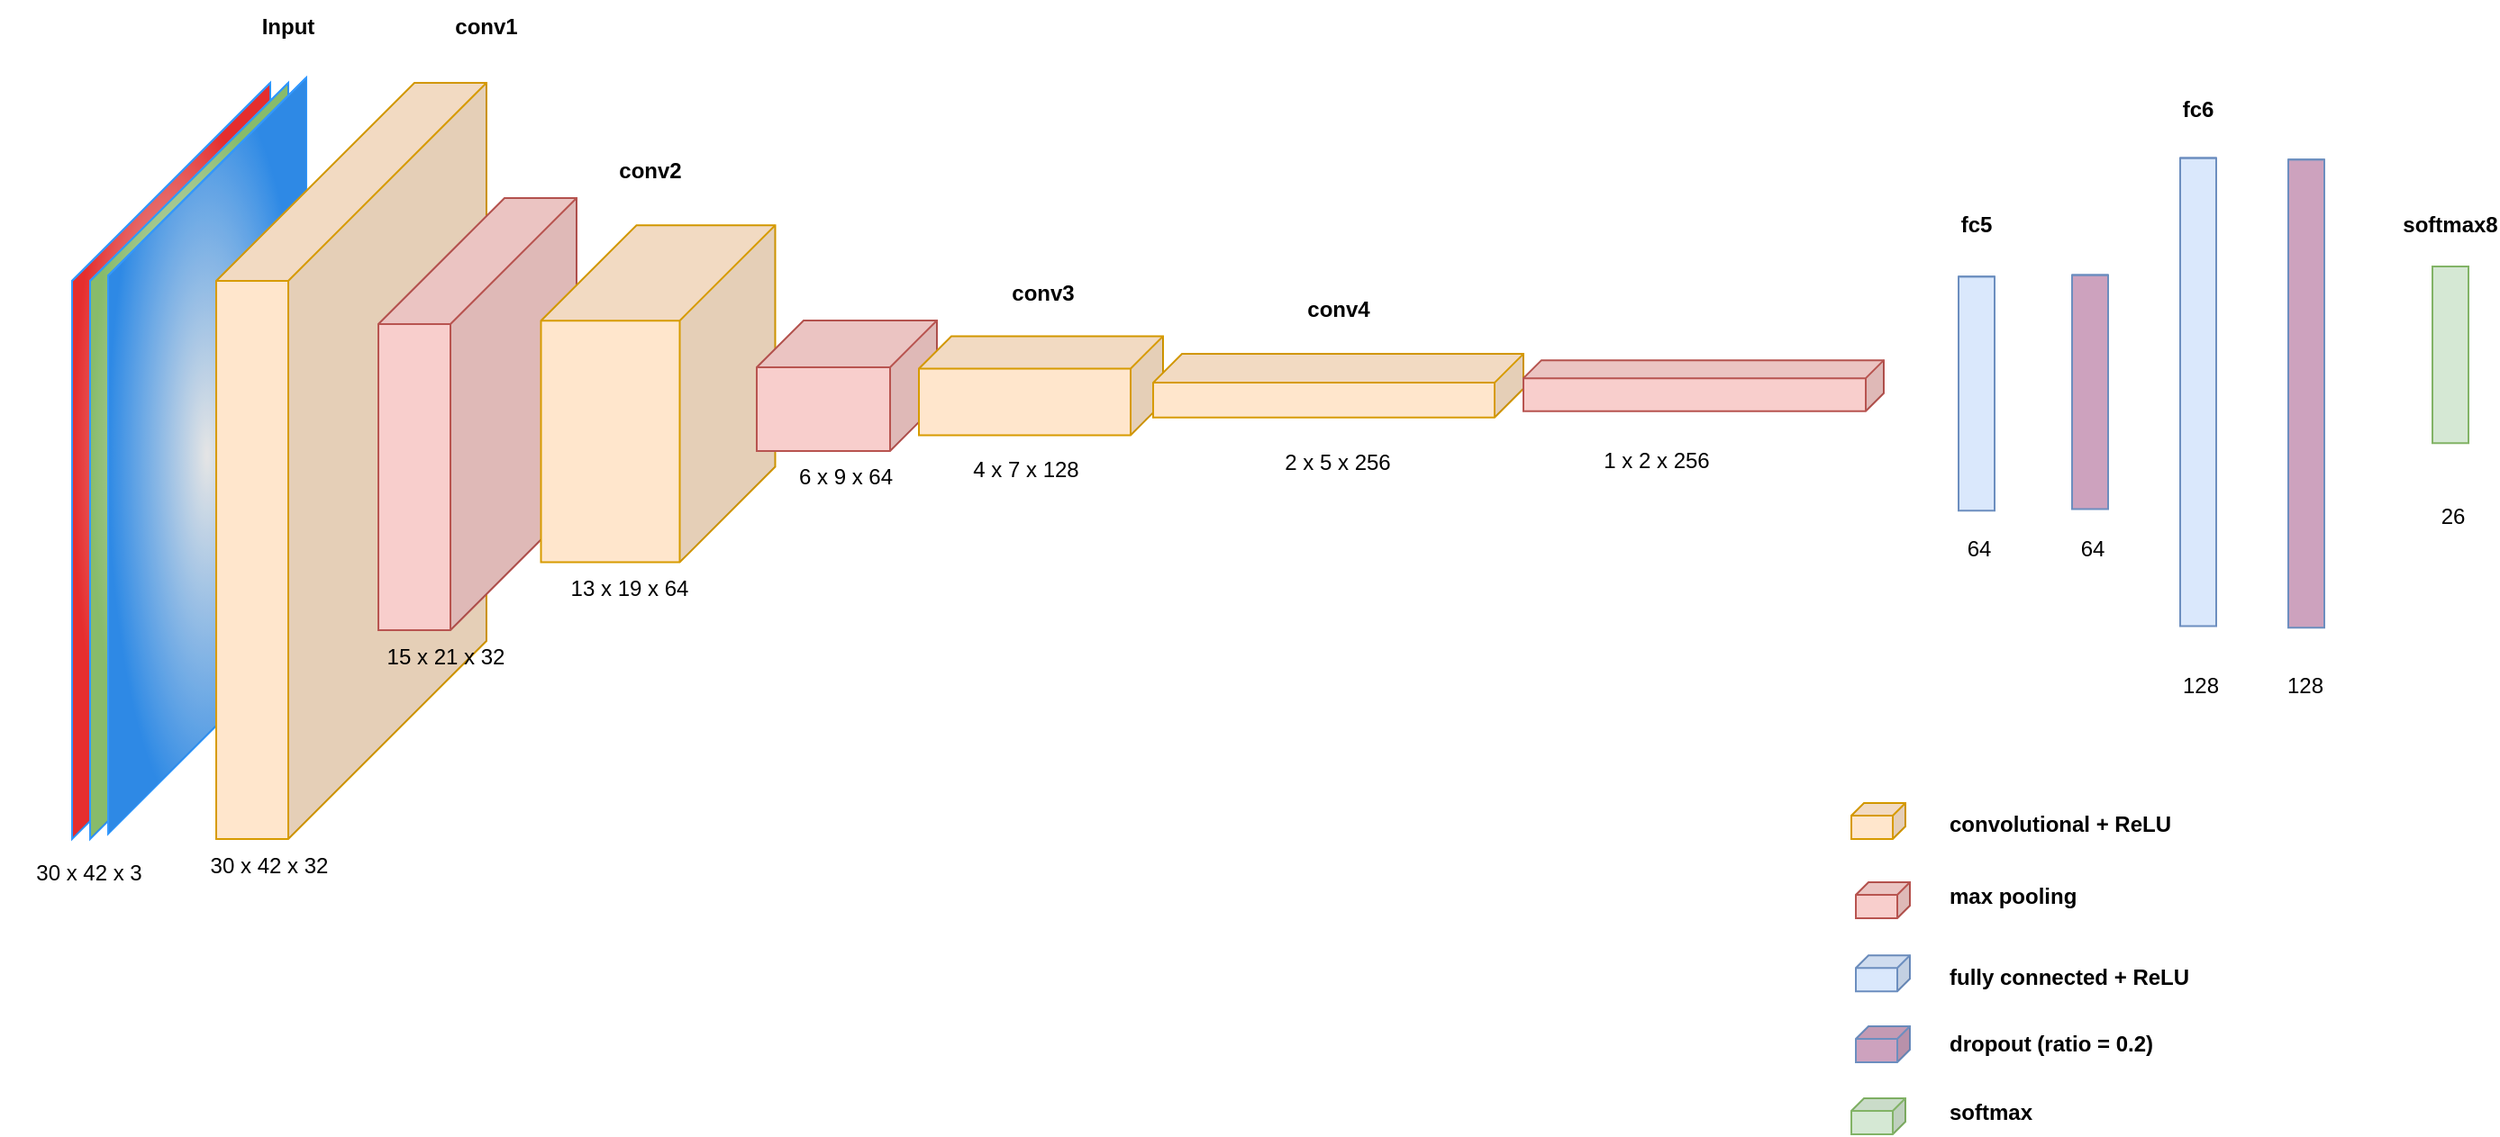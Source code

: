 <mxfile version="20.3.6" type="device"><diagram id="QJjx0-fPxzvcmYibJWj1" name="Page-1"><mxGraphModel dx="2661" dy="768" grid="1" gridSize="10" guides="1" tooltips="1" connect="1" arrows="1" fold="1" page="1" pageScale="1" pageWidth="1169" pageHeight="827" background="#ffffff" math="0" shadow="0"><root><mxCell id="0"/><mxCell id="1" parent="0"/><mxCell id="D5L0AgJ33jL9w6Att1MP-54" value="" style="shape=cube;whiteSpace=wrap;html=1;boundedLbl=1;backgroundOutline=1;darkOpacity=0.05;darkOpacity2=0.1;size=0;direction=south;flipH=1;fillColor=#dae8fc;strokeColor=#6c8ebf;" vertex="1" parent="1"><mxGeometry x="817" y="203.68" width="20" height="130" as="geometry"/></mxCell><mxCell id="D5L0AgJ33jL9w6Att1MP-55" value="" style="shape=cube;whiteSpace=wrap;html=1;boundedLbl=1;backgroundOutline=1;darkOpacity=0.05;darkOpacity2=0.1;size=7;direction=east;flipH=1;fillColor=#ffe6cc;strokeColor=#d79b00;" vertex="1" parent="1"><mxGeometry x="757.5" y="496" width="30" height="20" as="geometry"/></mxCell><mxCell id="D5L0AgJ33jL9w6Att1MP-56" value="" style="shape=cube;whiteSpace=wrap;html=1;boundedLbl=1;backgroundOutline=1;darkOpacity=0.05;darkOpacity2=0.1;size=7;direction=east;flipH=1;fillColor=#f8cecc;strokeColor=#b85450;" vertex="1" parent="1"><mxGeometry x="760" y="540" width="30" height="20" as="geometry"/></mxCell><mxCell id="D5L0AgJ33jL9w6Att1MP-57" value="" style="shape=cube;whiteSpace=wrap;html=1;boundedLbl=1;backgroundOutline=1;darkOpacity=0.05;darkOpacity2=0.1;size=7;direction=east;flipH=1;fillColor=#dae8fc;strokeColor=#6c8ebf;" vertex="1" parent="1"><mxGeometry x="760" y="580.62" width="30" height="20" as="geometry"/></mxCell><mxCell id="D5L0AgJ33jL9w6Att1MP-58" value="" style="shape=cube;whiteSpace=wrap;html=1;boundedLbl=1;backgroundOutline=1;darkOpacity=0.05;darkOpacity2=0.1;size=0;direction=east;flipH=1;fillColor=#d5e8d4;strokeColor=#82b366;" vertex="1" parent="1"><mxGeometry x="1080" y="197.97" width="20" height="98.16" as="geometry"/></mxCell><mxCell id="D5L0AgJ33jL9w6Att1MP-59" value="" style="shape=cube;whiteSpace=wrap;html=1;boundedLbl=1;backgroundOutline=1;darkOpacity=0.05;darkOpacity2=0.1;size=7;direction=east;flipH=1;fillColor=#d5e8d4;strokeColor=#82b366;" vertex="1" parent="1"><mxGeometry x="757.5" y="660" width="30" height="20" as="geometry"/></mxCell><mxCell id="D5L0AgJ33jL9w6Att1MP-60" value="&lt;b&gt;conv1&lt;/b&gt;" style="text;html=1;strokeColor=none;fillColor=none;align=center;verticalAlign=middle;whiteSpace=wrap;rounded=0;" vertex="1" parent="1"><mxGeometry x="-20" y="50" width="40" height="30" as="geometry"/></mxCell><mxCell id="D5L0AgJ33jL9w6Att1MP-61" value="&lt;b&gt;conv2&lt;/b&gt;" style="text;html=1;strokeColor=none;fillColor=none;align=center;verticalAlign=middle;whiteSpace=wrap;rounded=0;" vertex="1" parent="1"><mxGeometry x="70.5" y="130" width="40" height="30" as="geometry"/></mxCell><mxCell id="D5L0AgJ33jL9w6Att1MP-62" value="&lt;b&gt;conv3&lt;/b&gt;" style="text;html=1;strokeColor=none;fillColor=none;align=center;verticalAlign=middle;whiteSpace=wrap;rounded=0;" vertex="1" parent="1"><mxGeometry x="288.75" y="197.97" width="40" height="30" as="geometry"/></mxCell><mxCell id="D5L0AgJ33jL9w6Att1MP-63" value="&lt;b&gt;conv4&lt;/b&gt;" style="text;html=1;strokeColor=none;fillColor=none;align=center;verticalAlign=middle;whiteSpace=wrap;rounded=0;" vertex="1" parent="1"><mxGeometry x="452.75" y="206.72" width="40" height="30" as="geometry"/></mxCell><mxCell id="D5L0AgJ33jL9w6Att1MP-64" value="&lt;b&gt;fc5&lt;/b&gt;" style="text;html=1;strokeColor=none;fillColor=none;align=center;verticalAlign=middle;whiteSpace=wrap;rounded=0;" vertex="1" parent="1"><mxGeometry x="807" y="160" width="40" height="30" as="geometry"/></mxCell><mxCell id="D5L0AgJ33jL9w6Att1MP-65" value="&lt;b&gt;fc6&lt;/b&gt;" style="text;html=1;strokeColor=none;fillColor=none;align=center;verticalAlign=middle;whiteSpace=wrap;rounded=0;" vertex="1" parent="1"><mxGeometry x="930" y="96" width="40" height="30" as="geometry"/></mxCell><mxCell id="D5L0AgJ33jL9w6Att1MP-66" value="30 x 42 x 32" style="text;html=1;strokeColor=none;fillColor=none;align=center;verticalAlign=middle;whiteSpace=wrap;rounded=0;" vertex="1" parent="1"><mxGeometry x="-170" y="516" width="99" height="30" as="geometry"/></mxCell><mxCell id="D5L0AgJ33jL9w6Att1MP-67" value="13 x 19 x 64" style="text;html=1;strokeColor=none;fillColor=none;align=center;verticalAlign=middle;whiteSpace=wrap;rounded=0;" vertex="1" parent="1"><mxGeometry x="30.25" y="362.27" width="99" height="30" as="geometry"/></mxCell><mxCell id="D5L0AgJ33jL9w6Att1MP-68" value="convolutional + ReLU" style="text;html=1;strokeColor=none;fillColor=none;align=left;verticalAlign=middle;whiteSpace=wrap;rounded=0;fontStyle=1" vertex="1" parent="1"><mxGeometry x="810" y="496.12" width="138" height="23.88" as="geometry"/></mxCell><mxCell id="D5L0AgJ33jL9w6Att1MP-69" value="max pooling" style="text;html=1;strokeColor=none;fillColor=none;align=left;verticalAlign=middle;whiteSpace=wrap;rounded=0;fontStyle=1" vertex="1" parent="1"><mxGeometry x="810" y="536.12" width="138" height="23.88" as="geometry"/></mxCell><mxCell id="D5L0AgJ33jL9w6Att1MP-70" value="fully connected + ReLU" style="text;html=1;strokeColor=none;fillColor=none;align=left;verticalAlign=middle;whiteSpace=wrap;rounded=0;fontStyle=1" vertex="1" parent="1"><mxGeometry x="810" y="580.62" width="138" height="23.88" as="geometry"/></mxCell><mxCell id="D5L0AgJ33jL9w6Att1MP-71" value="softmax" style="text;html=1;strokeColor=none;fillColor=none;align=left;verticalAlign=middle;whiteSpace=wrap;rounded=0;fontStyle=1" vertex="1" parent="1"><mxGeometry x="810" y="656.12" width="138" height="23.88" as="geometry"/></mxCell><mxCell id="D5L0AgJ33jL9w6Att1MP-73" value="6 x 9 x 64" style="text;html=1;strokeColor=none;fillColor=none;align=center;verticalAlign=middle;whiteSpace=wrap;rounded=0;" vertex="1" parent="1"><mxGeometry x="150" y="300.47" width="99" height="30" as="geometry"/></mxCell><mxCell id="D5L0AgJ33jL9w6Att1MP-74" value="4 x 7 x 128" style="text;html=1;strokeColor=none;fillColor=none;align=center;verticalAlign=middle;whiteSpace=wrap;rounded=0;" vertex="1" parent="1"><mxGeometry x="250" y="296.13" width="99" height="30" as="geometry"/></mxCell><mxCell id="D5L0AgJ33jL9w6Att1MP-75" value="1 x 2 x 256" style="text;html=1;strokeColor=none;fillColor=none;align=center;verticalAlign=middle;whiteSpace=wrap;rounded=0;" vertex="1" parent="1"><mxGeometry x="600" y="291" width="99" height="30" as="geometry"/></mxCell><mxCell id="D5L0AgJ33jL9w6Att1MP-76" value="2 x 5 x 256" style="text;html=1;strokeColor=none;fillColor=none;align=center;verticalAlign=middle;whiteSpace=wrap;rounded=0;" vertex="1" parent="1"><mxGeometry x="423.25" y="291.72" width="99" height="30" as="geometry"/></mxCell><mxCell id="D5L0AgJ33jL9w6Att1MP-77" value="" style="shape=cube;whiteSpace=wrap;html=1;boundedLbl=1;backgroundOutline=1;darkOpacity=0.05;darkOpacity2=0.1;size=0;direction=south;flipH=1;fillColor=#CDA2BE;strokeColor=#6c8ebf;fillStyle=solid;" vertex="1" parent="1"><mxGeometry x="880" y="202.75" width="20" height="130" as="geometry"/></mxCell><mxCell id="D5L0AgJ33jL9w6Att1MP-78" value="64" style="text;html=1;strokeColor=none;fillColor=none;align=center;verticalAlign=middle;whiteSpace=wrap;rounded=0;" vertex="1" parent="1"><mxGeometry x="817" y="340" width="22.5" height="30" as="geometry"/></mxCell><mxCell id="D5L0AgJ33jL9w6Att1MP-79" value="64" style="text;html=1;strokeColor=none;fillColor=none;align=center;verticalAlign=middle;whiteSpace=wrap;rounded=0;" vertex="1" parent="1"><mxGeometry x="880" y="340.0" width="22.5" height="30" as="geometry"/></mxCell><mxCell id="D5L0AgJ33jL9w6Att1MP-80" value="" style="shape=cube;whiteSpace=wrap;html=1;boundedLbl=1;backgroundOutline=1;darkOpacity=0.05;darkOpacity2=0.1;size=0;direction=south;flipH=1;fillColor=#dae8fc;strokeColor=#6c8ebf;" vertex="1" parent="1"><mxGeometry x="940" y="137.75" width="20" height="260" as="geometry"/></mxCell><mxCell id="D5L0AgJ33jL9w6Att1MP-81" value="" style="shape=cube;whiteSpace=wrap;html=1;boundedLbl=1;backgroundOutline=1;darkOpacity=0.05;darkOpacity2=0.1;size=0;direction=south;flipH=1;fillColor=#CDA2BE;strokeColor=#6c8ebf;" vertex="1" parent="1"><mxGeometry x="1000" y="138.68" width="20" height="260" as="geometry"/></mxCell><mxCell id="D5L0AgJ33jL9w6Att1MP-82" value="128" style="text;html=1;strokeColor=none;fillColor=none;align=center;verticalAlign=middle;whiteSpace=wrap;rounded=0;" vertex="1" parent="1"><mxGeometry x="940" y="416.0" width="22.5" height="30" as="geometry"/></mxCell><mxCell id="D5L0AgJ33jL9w6Att1MP-83" value="128" style="text;html=1;strokeColor=none;fillColor=none;align=center;verticalAlign=middle;whiteSpace=wrap;rounded=0;" vertex="1" parent="1"><mxGeometry x="997.5" y="416" width="22.5" height="30" as="geometry"/></mxCell><mxCell id="D5L0AgJ33jL9w6Att1MP-84" value="26" style="text;html=1;strokeColor=none;fillColor=none;align=center;verticalAlign=middle;whiteSpace=wrap;rounded=0;" vertex="1" parent="1"><mxGeometry x="1080" y="321.72" width="22.5" height="30" as="geometry"/></mxCell><mxCell id="D5L0AgJ33jL9w6Att1MP-85" value="" style="shape=cube;whiteSpace=wrap;html=1;boundedLbl=1;backgroundOutline=1;darkOpacity=0.05;darkOpacity2=0.1;size=110;direction=east;flipH=1;fillColor=default;strokeColor=#3399FF;fillStyle=dots;gradientColor=#FF3333;gradientDirection=radial;" vertex="1" parent="1"><mxGeometry x="-230" y="96" width="110" height="420" as="geometry"/></mxCell><mxCell id="D5L0AgJ33jL9w6Att1MP-86" value="" style="shape=cube;whiteSpace=wrap;html=1;boundedLbl=1;backgroundOutline=1;darkOpacity=0.05;darkOpacity2=0.1;size=110;direction=east;flipH=1;fillColor=default;strokeColor=#3399FF;fillStyle=dots;gradientColor=#97D077;gradientDirection=radial;" vertex="1" parent="1"><mxGeometry x="-220" y="96" width="110" height="420" as="geometry"/></mxCell><mxCell id="D5L0AgJ33jL9w6Att1MP-87" value="" style="shape=cube;whiteSpace=wrap;html=1;boundedLbl=1;backgroundOutline=1;darkOpacity=0.05;darkOpacity2=0.1;size=110;direction=east;flipH=1;fillColor=default;strokeColor=#3399FF;fillStyle=dots;gradientColor=#3399FF;gradientDirection=radial;" vertex="1" parent="1"><mxGeometry x="-210" y="93.12" width="110" height="420" as="geometry"/></mxCell><mxCell id="D5L0AgJ33jL9w6Att1MP-88" value="30 x 42 x 3" style="text;html=1;strokeColor=none;fillColor=none;align=center;verticalAlign=middle;whiteSpace=wrap;rounded=0;" vertex="1" parent="1"><mxGeometry x="-270" y="520" width="99" height="30" as="geometry"/></mxCell><mxCell id="D5L0AgJ33jL9w6Att1MP-89" value="&lt;b&gt;Input&lt;/b&gt;" style="text;html=1;strokeColor=none;fillColor=none;align=center;verticalAlign=middle;whiteSpace=wrap;rounded=0;" vertex="1" parent="1"><mxGeometry x="-130" y="50" width="40" height="30" as="geometry"/></mxCell><mxCell id="D5L0AgJ33jL9w6Att1MP-90" value="" style="shape=cube;whiteSpace=wrap;html=1;boundedLbl=1;backgroundOutline=1;darkOpacity=0.05;darkOpacity2=0.1;size=7;direction=east;flipH=1;fillColor=#CDA2BE;strokeColor=#6c8ebf;" vertex="1" parent="1"><mxGeometry x="760" y="620" width="30" height="20" as="geometry"/></mxCell><mxCell id="D5L0AgJ33jL9w6Att1MP-91" value="dropout (ratio = 0.2)" style="text;html=1;strokeColor=none;fillColor=none;align=left;verticalAlign=middle;whiteSpace=wrap;rounded=0;fontStyle=1" vertex="1" parent="1"><mxGeometry x="810" y="618.06" width="138" height="23.88" as="geometry"/></mxCell><mxCell id="D5L0AgJ33jL9w6Att1MP-92" value="&lt;b&gt;softmax8&lt;/b&gt;" style="text;html=1;strokeColor=none;fillColor=none;align=center;verticalAlign=middle;whiteSpace=wrap;rounded=0;" vertex="1" parent="1"><mxGeometry x="1070" y="160" width="40" height="30" as="geometry"/></mxCell><mxCell id="D5L0AgJ33jL9w6Att1MP-47" value="" style="shape=cube;whiteSpace=wrap;html=1;boundedLbl=1;backgroundOutline=1;darkOpacity=0.05;darkOpacity2=0.1;size=110;direction=east;flipH=1;fillColor=#ffe6cc;strokeColor=#d79b00;" vertex="1" parent="1"><mxGeometry x="-150" y="96" width="150" height="420" as="geometry"/></mxCell><mxCell id="D5L0AgJ33jL9w6Att1MP-93" value="" style="shape=cube;whiteSpace=wrap;html=1;boundedLbl=1;backgroundOutline=1;darkOpacity=0.05;darkOpacity2=0.1;size=70;direction=east;flipH=1;fillColor=#f8cecc;strokeColor=#b85450;" vertex="1" parent="1"><mxGeometry x="-60" y="160" width="110" height="240" as="geometry"/></mxCell><mxCell id="D5L0AgJ33jL9w6Att1MP-50" value="" style="shape=cube;whiteSpace=wrap;html=1;boundedLbl=1;backgroundOutline=1;darkOpacity=0.05;darkOpacity2=0.1;size=53;direction=east;flipH=1;fillColor=#ffe6cc;strokeColor=#d79b00;" vertex="1" parent="1"><mxGeometry x="30.25" y="175.09" width="130" height="187.18" as="geometry"/></mxCell><mxCell id="D5L0AgJ33jL9w6Att1MP-72" value="15 x 21 x 32" style="text;html=1;strokeColor=none;fillColor=none;align=center;verticalAlign=middle;whiteSpace=wrap;rounded=0;" vertex="1" parent="1"><mxGeometry x="-72" y="400" width="99" height="30" as="geometry"/></mxCell><mxCell id="D5L0AgJ33jL9w6Att1MP-51" value="" style="shape=cube;whiteSpace=wrap;html=1;boundedLbl=1;backgroundOutline=1;darkOpacity=0.05;darkOpacity2=0.1;size=26;direction=east;flipH=1;fillColor=#f8cecc;strokeColor=#B85450;" vertex="1" parent="1"><mxGeometry x="150" y="227.97" width="100" height="72.5" as="geometry"/></mxCell><mxCell id="D5L0AgJ33jL9w6Att1MP-49" value="" style="shape=cube;whiteSpace=wrap;html=1;boundedLbl=1;backgroundOutline=1;darkOpacity=0.05;darkOpacity2=0.1;size=18;direction=east;flipH=1;fillColor=#FFE6CC;strokeColor=#D79B00;" vertex="1" parent="1"><mxGeometry x="240" y="236.72" width="135.5" height="55" as="geometry"/></mxCell><mxCell id="D5L0AgJ33jL9w6Att1MP-52" value="" style="shape=cube;whiteSpace=wrap;html=1;boundedLbl=1;backgroundOutline=1;darkOpacity=0.05;darkOpacity2=0.1;size=16;direction=east;flipH=1;fillColor=#ffe6cc;strokeColor=#d79b00;" vertex="1" parent="1"><mxGeometry x="370" y="246.55" width="205.5" height="35.34" as="geometry"/></mxCell><mxCell id="D5L0AgJ33jL9w6Att1MP-53" value="" style="shape=cube;whiteSpace=wrap;html=1;boundedLbl=1;backgroundOutline=1;darkOpacity=0.05;darkOpacity2=0.1;size=10;direction=east;flipH=1;fillColor=#F8CECC;strokeColor=#B85450;" vertex="1" parent="1"><mxGeometry x="575.5" y="250.08" width="200" height="28.28" as="geometry"/></mxCell></root></mxGraphModel></diagram></mxfile>